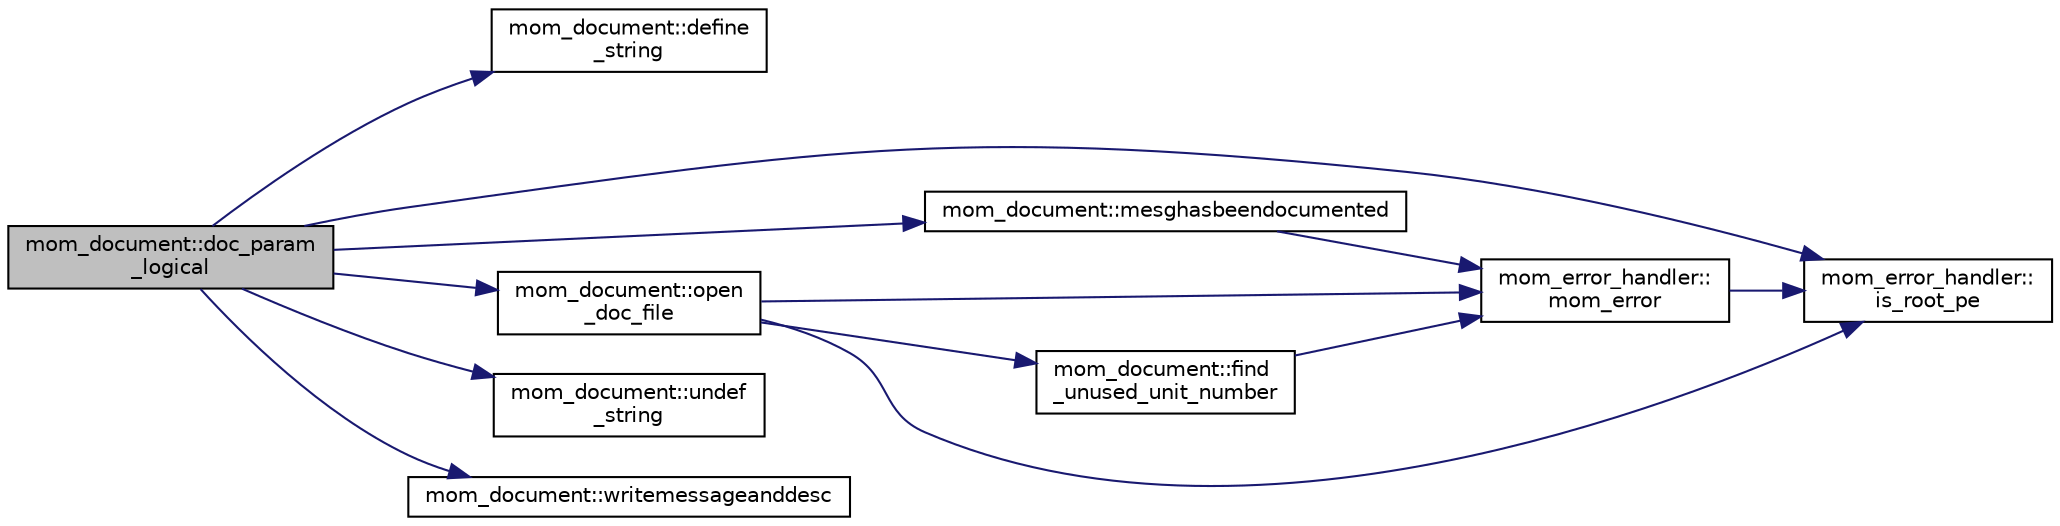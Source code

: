 digraph "mom_document::doc_param_logical"
{
 // INTERACTIVE_SVG=YES
 // LATEX_PDF_SIZE
  edge [fontname="Helvetica",fontsize="10",labelfontname="Helvetica",labelfontsize="10"];
  node [fontname="Helvetica",fontsize="10",shape=record];
  rankdir="LR";
  Node1 [label="mom_document::doc_param\l_logical",height=0.2,width=0.4,color="black", fillcolor="grey75", style="filled", fontcolor="black",tooltip="This subroutine handles parameter documentation for logicals."];
  Node1 -> Node2 [color="midnightblue",fontsize="10",style="solid",fontname="Helvetica"];
  Node2 [label="mom_document::define\l_string",height=0.2,width=0.4,color="black", fillcolor="white", style="filled",URL="$namespacemom__document.html#aadc9c21a3f71a85107454b8080d6ec5c",tooltip="This function returns a string for formatted parameter assignment."];
  Node1 -> Node3 [color="midnightblue",fontsize="10",style="solid",fontname="Helvetica"];
  Node3 [label="mom_error_handler::\lis_root_pe",height=0.2,width=0.4,color="black", fillcolor="white", style="filled",URL="$namespacemom__error__handler.html#ad5f00a53059c72fe2332d1436c80ca71",tooltip="This returns .true. if the current PE is the root PE."];
  Node1 -> Node4 [color="midnightblue",fontsize="10",style="solid",fontname="Helvetica"];
  Node4 [label="mom_document::mesghasbeendocumented",height=0.2,width=0.4,color="black", fillcolor="white", style="filled",URL="$namespacemom__document.html#aa23ed2e58e74e88a71de374685ee11ec",tooltip="Returns true if documentation has already been written."];
  Node4 -> Node5 [color="midnightblue",fontsize="10",style="solid",fontname="Helvetica"];
  Node5 [label="mom_error_handler::\lmom_error",height=0.2,width=0.4,color="black", fillcolor="white", style="filled",URL="$namespacemom__error__handler.html#a460cfb79a06c29fc249952c2a3710d67",tooltip="This provides a convenient interface for writing an mpp_error message with run-time filter based on a..."];
  Node5 -> Node3 [color="midnightblue",fontsize="10",style="solid",fontname="Helvetica"];
  Node1 -> Node6 [color="midnightblue",fontsize="10",style="solid",fontname="Helvetica"];
  Node6 [label="mom_document::open\l_doc_file",height=0.2,width=0.4,color="black", fillcolor="white", style="filled",URL="$namespacemom__document.html#aab976b6c6c9c01833438d217fca228a4",tooltip="This subroutine allocates and populates a structure that controls where the documentation occurs and ..."];
  Node6 -> Node7 [color="midnightblue",fontsize="10",style="solid",fontname="Helvetica"];
  Node7 [label="mom_document::find\l_unused_unit_number",height=0.2,width=0.4,color="black", fillcolor="white", style="filled",URL="$namespacemom__document.html#a5f2661445a72a7d0f774677e91366db5",tooltip="Find an unused unit number, returning >0 if found, and triggering a FATAL error if not."];
  Node7 -> Node5 [color="midnightblue",fontsize="10",style="solid",fontname="Helvetica"];
  Node6 -> Node3 [color="midnightblue",fontsize="10",style="solid",fontname="Helvetica"];
  Node6 -> Node5 [color="midnightblue",fontsize="10",style="solid",fontname="Helvetica"];
  Node1 -> Node8 [color="midnightblue",fontsize="10",style="solid",fontname="Helvetica"];
  Node8 [label="mom_document::undef\l_string",height=0.2,width=0.4,color="black", fillcolor="white", style="filled",URL="$namespacemom__document.html#a9c86e696b2b0cda80be9ded5ca4a927f",tooltip="This function returns a string for formatted false logicals."];
  Node1 -> Node9 [color="midnightblue",fontsize="10",style="solid",fontname="Helvetica"];
  Node9 [label="mom_document::writemessageanddesc",height=0.2,width=0.4,color="black", fillcolor="white", style="filled",URL="$namespacemom__document.html#a249e7992a57539508d07c71c6fcabaeb",tooltip="This subroutine writes out the message and description to the documetation files."];
}
